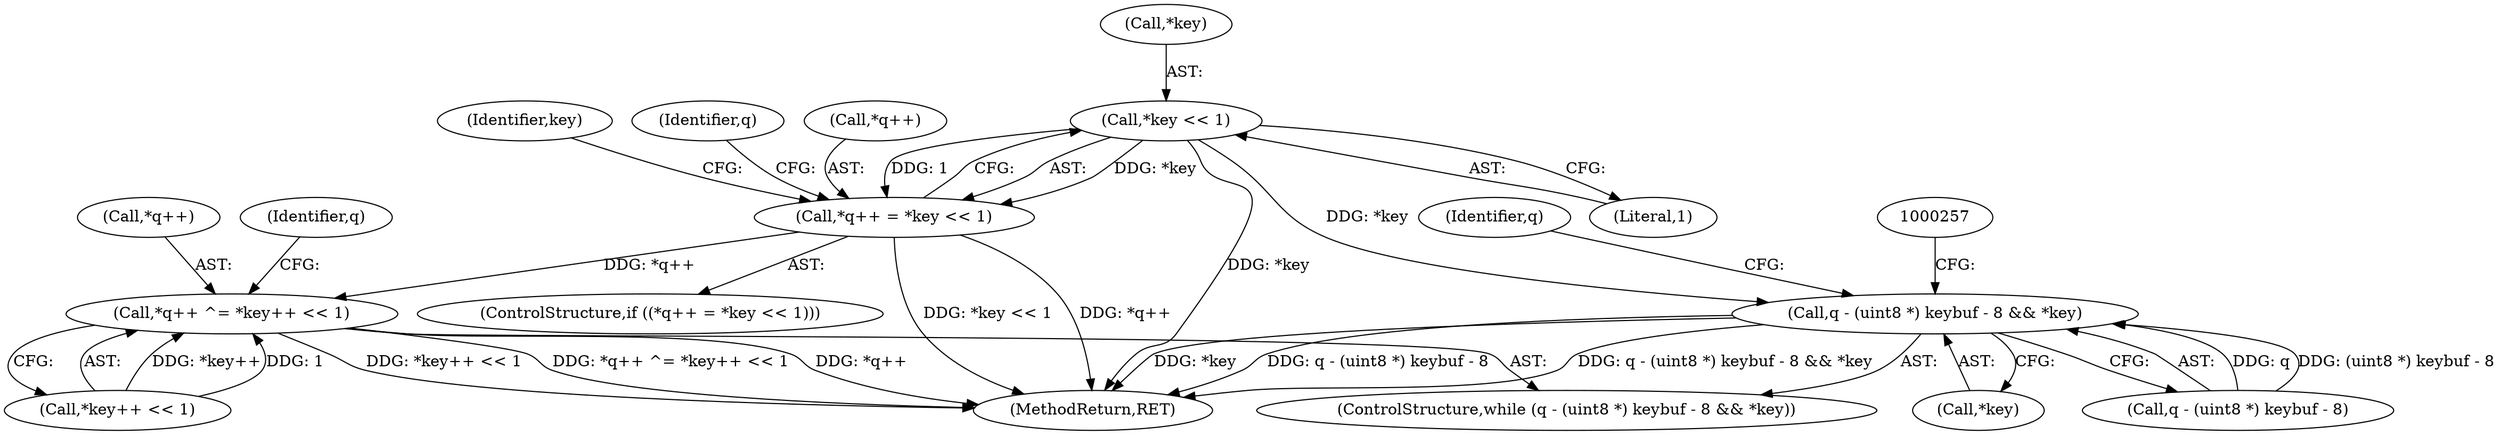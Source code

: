 digraph "0_postgresql_932ded2ed51e8333852e370c7a6dad75d9f236f9@pointer" {
"1000146" [label="(Call,*key << 1)"];
"1000142" [label="(Call,*q++ = *key << 1)"];
"1000245" [label="(Call,*q++ ^= *key++ << 1)"];
"1000235" [label="(Call,q - (uint8 *) keybuf - 8 && *key)"];
"1000234" [label="(ControlStructure,while (q - (uint8 *) keybuf - 8 && *key))"];
"1000151" [label="(Identifier,key)"];
"1000475" [label="(MethodReturn,RET)"];
"1000142" [label="(Call,*q++ = *key << 1)"];
"1000235" [label="(Call,q - (uint8 *) keybuf - 8 && *key)"];
"1000236" [label="(Call,q - (uint8 *) keybuf - 8)"];
"1000249" [label="(Call,*key++ << 1)"];
"1000243" [label="(Call,*key)"];
"1000147" [label="(Call,*key)"];
"1000237" [label="(Identifier,q)"];
"1000146" [label="(Call,*key << 1)"];
"1000134" [label="(Identifier,q)"];
"1000246" [label="(Call,*q++)"];
"1000141" [label="(ControlStructure,if ((*q++ = *key << 1)))"];
"1000245" [label="(Call,*q++ ^= *key++ << 1)"];
"1000149" [label="(Literal,1)"];
"1000143" [label="(Call,*q++)"];
"1000248" [label="(Identifier,q)"];
"1000146" -> "1000142"  [label="AST: "];
"1000146" -> "1000149"  [label="CFG: "];
"1000147" -> "1000146"  [label="AST: "];
"1000149" -> "1000146"  [label="AST: "];
"1000142" -> "1000146"  [label="CFG: "];
"1000146" -> "1000475"  [label="DDG: *key"];
"1000146" -> "1000142"  [label="DDG: *key"];
"1000146" -> "1000142"  [label="DDG: 1"];
"1000146" -> "1000235"  [label="DDG: *key"];
"1000142" -> "1000141"  [label="AST: "];
"1000143" -> "1000142"  [label="AST: "];
"1000134" -> "1000142"  [label="CFG: "];
"1000151" -> "1000142"  [label="CFG: "];
"1000142" -> "1000475"  [label="DDG: *q++"];
"1000142" -> "1000475"  [label="DDG: *key << 1"];
"1000142" -> "1000245"  [label="DDG: *q++"];
"1000245" -> "1000234"  [label="AST: "];
"1000245" -> "1000249"  [label="CFG: "];
"1000246" -> "1000245"  [label="AST: "];
"1000249" -> "1000245"  [label="AST: "];
"1000237" -> "1000245"  [label="CFG: "];
"1000245" -> "1000475"  [label="DDG: *q++ ^= *key++ << 1"];
"1000245" -> "1000475"  [label="DDG: *q++"];
"1000245" -> "1000475"  [label="DDG: *key++ << 1"];
"1000249" -> "1000245"  [label="DDG: *key++"];
"1000249" -> "1000245"  [label="DDG: 1"];
"1000235" -> "1000234"  [label="AST: "];
"1000235" -> "1000236"  [label="CFG: "];
"1000235" -> "1000243"  [label="CFG: "];
"1000236" -> "1000235"  [label="AST: "];
"1000243" -> "1000235"  [label="AST: "];
"1000248" -> "1000235"  [label="CFG: "];
"1000257" -> "1000235"  [label="CFG: "];
"1000235" -> "1000475"  [label="DDG: q - (uint8 *) keybuf - 8"];
"1000235" -> "1000475"  [label="DDG: q - (uint8 *) keybuf - 8 && *key"];
"1000235" -> "1000475"  [label="DDG: *key"];
"1000236" -> "1000235"  [label="DDG: q"];
"1000236" -> "1000235"  [label="DDG: (uint8 *) keybuf - 8"];
}
